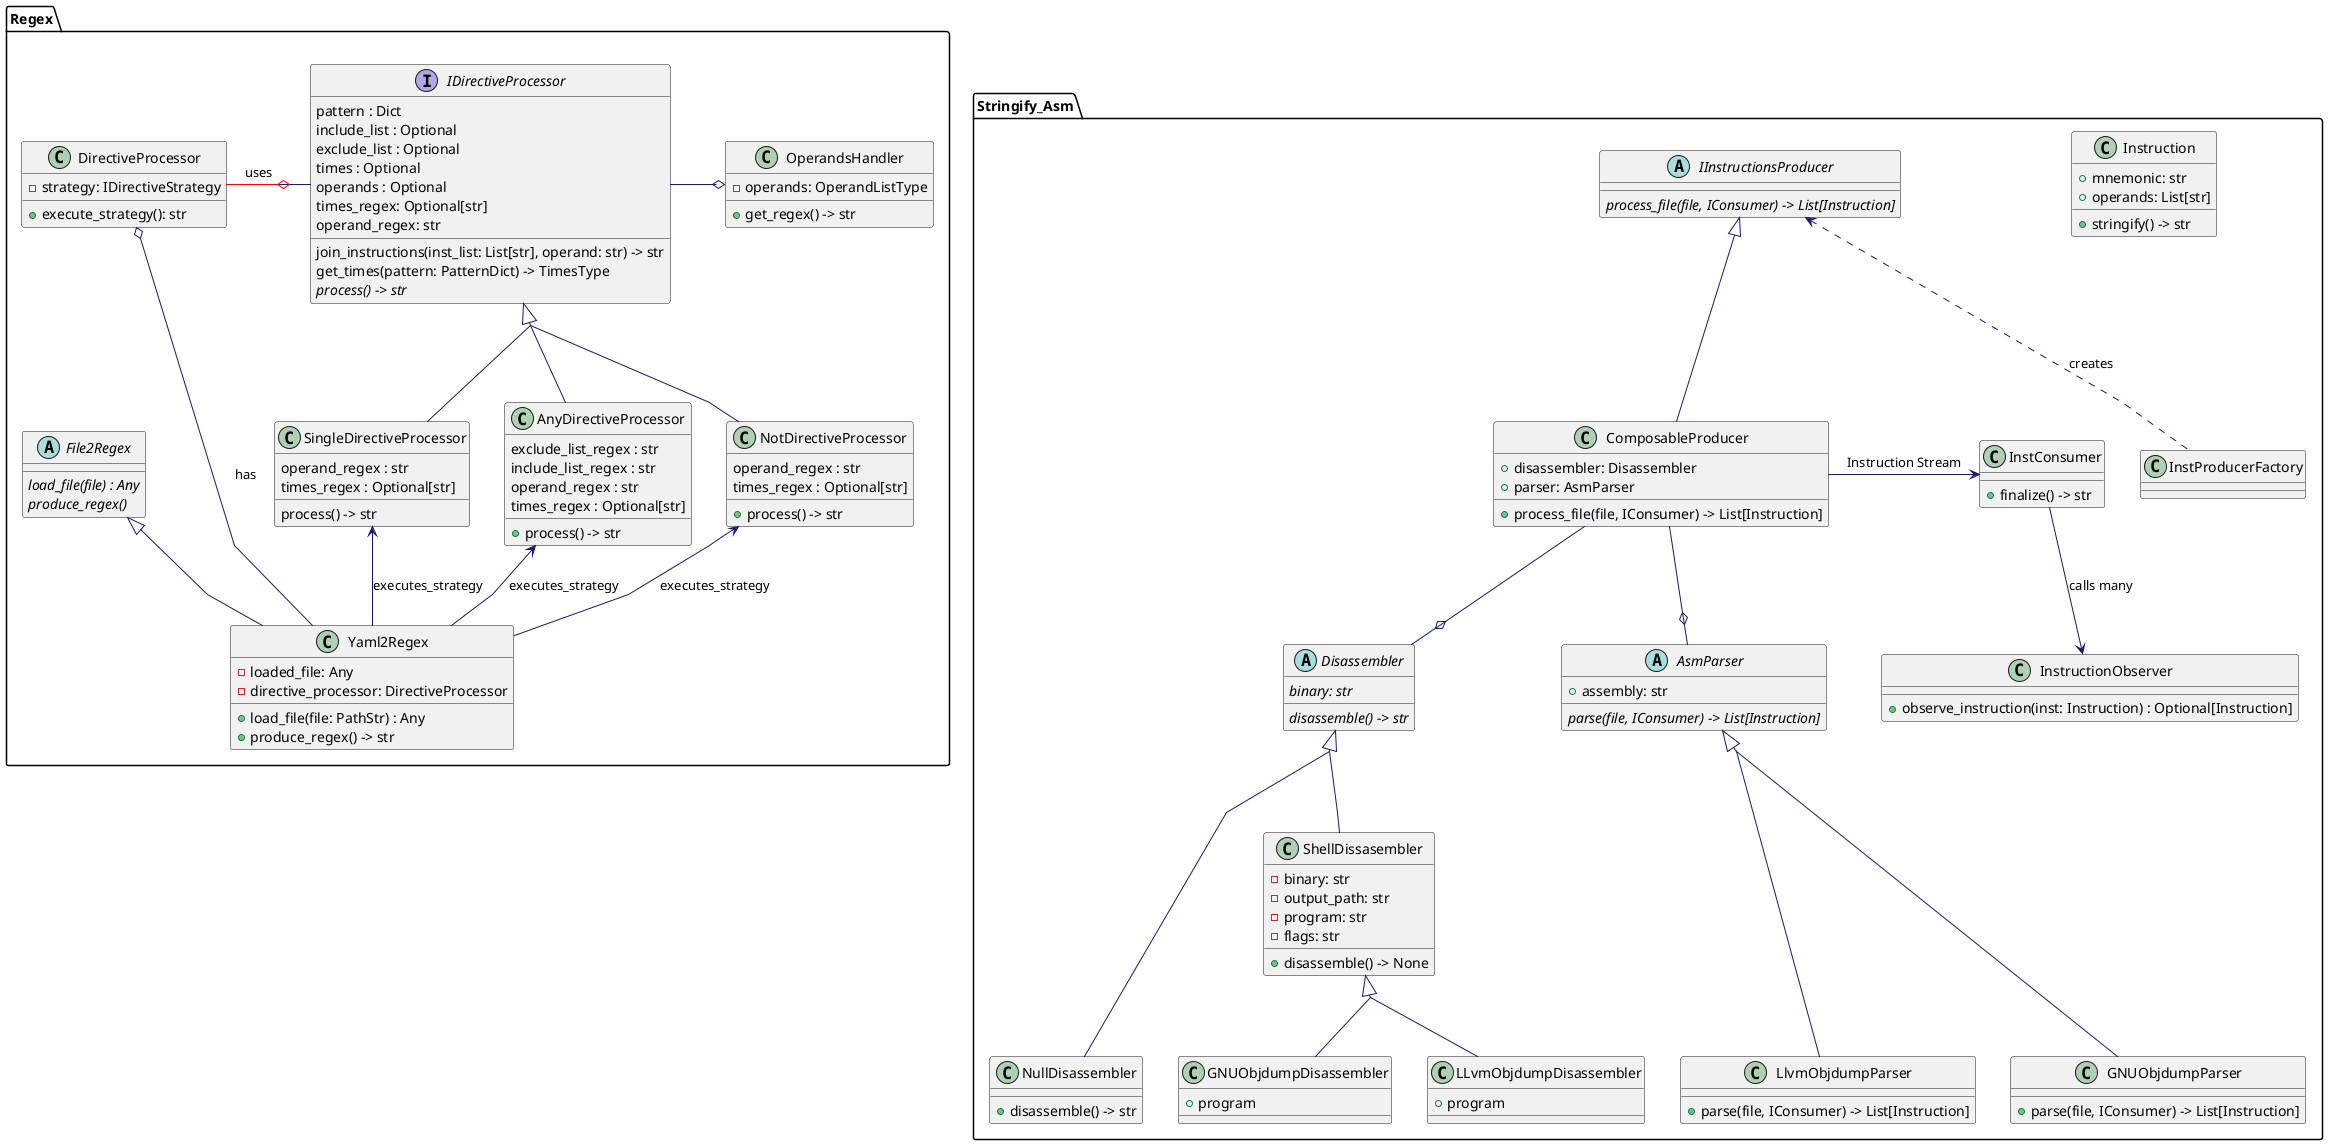 @startuml diagram_class

skinparam linetype polyline
skinparam classFontName Helvetica
skinparam ClassFontSize 14
skinparam ArrowColor MidnightBlue
skinparam groupInheritance 2


skinparam class {

}

package "Stringify_Asm" {

    class Instruction {
        + mnemonic: str
        + operands: List[str]
        + stringify() -> str
    }

    class InstructionObserver {
        + observe_instruction(inst: Instruction) : Optional[Instruction]
    }

    abstract class Disassembler {
        {abstract} binary: str
        {abstract} disassemble() -> str
    }

    class GNUObjdumpDisassembler {
        + program
    }

    class LLvmObjdumpDisassembler {
        + program
    }

    class NullDisassembler {
        + disassemble() -> str
    }

    abstract class AsmParser {
        + assembly: str
        {abstract} parse(file, IConsumer) -> List[Instruction]
    }

    class LlvmObjdumpParser {
        + parse(file, IConsumer) -> List[Instruction]
    }

    abstract class IInstructionsProducer {
        {abstract} process_file(file, IConsumer) -> List[Instruction]
    }

    class ComposableProducer {
        + disassembler: Disassembler
        + parser: AsmParser
        + process_file(file, IConsumer) -> List[Instruction]
    }

    class GNUObjdumpParser {
        + parse(file, IConsumer) -> List[Instruction]
    }

    class ShellDissasembler {
        - binary: str
        - output_path: str
        - program: str
        - flags: str
        + disassemble() -> None
    }

    class InstConsumer {
        + finalize() -> str
    }

    class InstProducerFactory {

    }
}

package "Regex" {

    abstract class File2Regex {
        {abstract} load_file(file) : Any
        {abstract} produce_regex()
    }

    class Yaml2Regex {
        - loaded_file: Any
        - directive_processor: DirectiveProcessor
        + load_file(file: PathStr) : Any
        + produce_regex() -> str
    }

    class OperandsHandler {
        - operands: OperandListType
        + get_regex() -> str
    }

    class DirectiveProcessor {
        - strategy: IDirectiveStrategy
        + execute_strategy(): str
    }

    interface IDirectiveProcessor {
        pattern : Dict
        include_list : Optional
        exclude_list : Optional
        times : Optional
        operands : Optional
        times_regex: Optional[str]
        operand_regex: str

        join_instructions(inst_list: List[str], operand: str) -> str
        get_times(pattern: PatternDict) -> TimesType
        {abstract}process() -> str
    }


    class AnyDirectiveProcessor {
        exclude_list_regex : str
        include_list_regex : str
        operand_regex : str
        times_regex : Optional[str]

        + process() -> str
    }

    class NotDirectiveProcessor {
        operand_regex : str
        times_regex : Optional[str]

        + process() -> str
    }

    class SingleDirectiveProcessor {
        operand_regex : str
        times_regex : Optional[str]

        process() -> str
    }



}

' Strategy Pattern Relationships
DirectiveProcessor -[#red,thickness=1]o IDirectiveProcessor: uses
IDirectiveProcessor  <|-- AnyDirectiveProcessor
IDirectiveProcessor  <|-- SingleDirectiveProcessor
IDirectiveProcessor  <|-- NotDirectiveProcessor

Yaml2Regex --up> AnyDirectiveProcessor : executes_strategy
Yaml2Regex --up> SingleDirectiveProcessor : executes_strategy
Yaml2Regex --up> NotDirectiveProcessor : executes_strategy
Yaml2Regex --o DirectiveProcessor: has


IDirectiveProcessor -o OperandsHandler


File2Regex <|-- Yaml2Regex



AsmParser <|--- GNUObjdumpParser
AsmParser <|--- LlvmObjdumpParser

Disassembler <|-- ShellDissasembler
ShellDissasembler <|-- GNUObjdumpDisassembler
ShellDissasembler <|-- LLvmObjdumpDisassembler
Disassembler <|--- NullDisassembler

IInstructionsProducer <|-- ComposableProducer
ComposableProducer --o Disassembler
ComposableProducer --o AsmParser

IInstructionsProducer <.. InstProducerFactory :creates


ComposableProducer -> InstConsumer : Instruction Stream

InstConsumer --> InstructionObserver : calls many
@enduml
